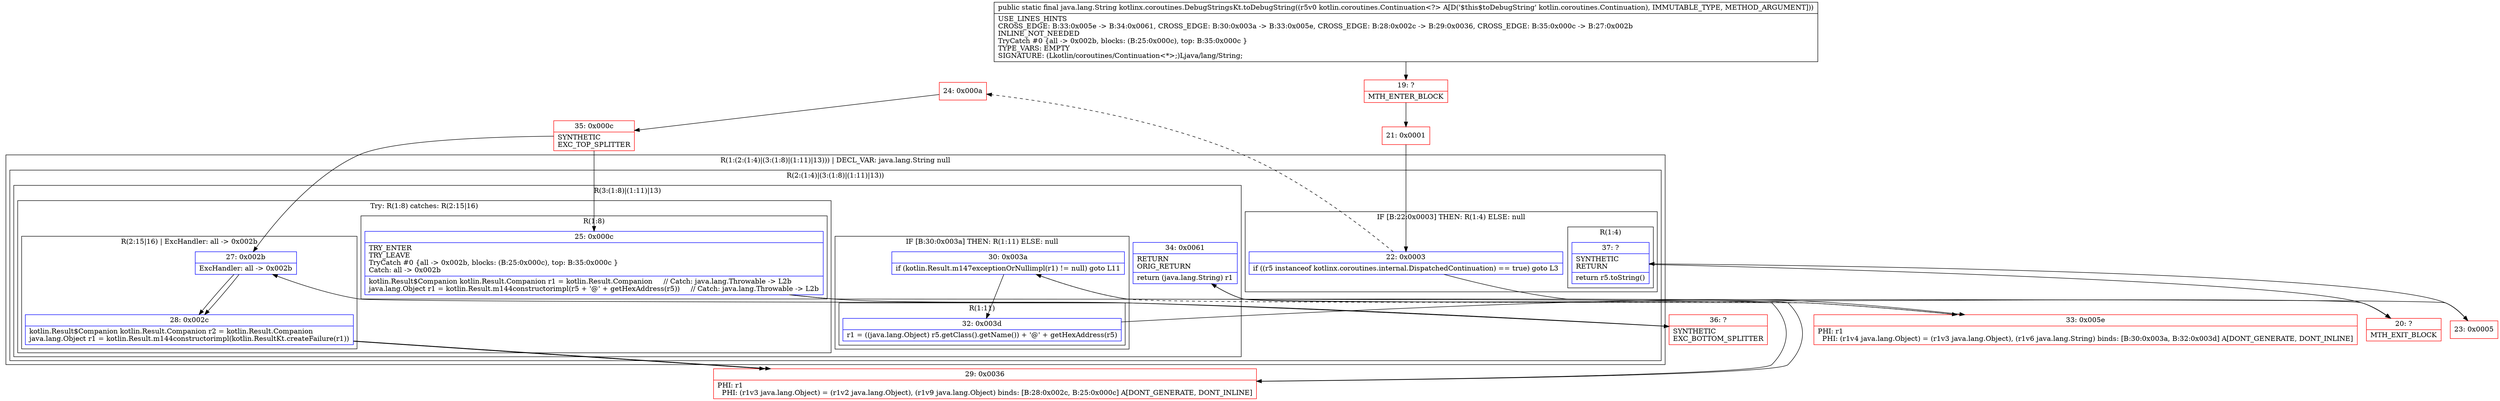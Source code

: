 digraph "CFG forkotlinx.coroutines.DebugStringsKt.toDebugString(Lkotlin\/coroutines\/Continuation;)Ljava\/lang\/String;" {
subgraph cluster_Region_2108728751 {
label = "R(1:(2:(1:4)|(3:(1:8)|(1:11)|13))) | DECL_VAR: java.lang.String null\l";
node [shape=record,color=blue];
subgraph cluster_Region_628736052 {
label = "R(2:(1:4)|(3:(1:8)|(1:11)|13))";
node [shape=record,color=blue];
subgraph cluster_IfRegion_1380333627 {
label = "IF [B:22:0x0003] THEN: R(1:4) ELSE: null";
node [shape=record,color=blue];
Node_22 [shape=record,label="{22\:\ 0x0003|if ((r5 instanceof kotlinx.coroutines.internal.DispatchedContinuation) == true) goto L3\l}"];
subgraph cluster_Region_1046123379 {
label = "R(1:4)";
node [shape=record,color=blue];
Node_37 [shape=record,label="{37\:\ ?|SYNTHETIC\lRETURN\l|return r5.toString()\l}"];
}
}
subgraph cluster_Region_1178588362 {
label = "R(3:(1:8)|(1:11)|13)";
node [shape=record,color=blue];
subgraph cluster_TryCatchRegion_766301273 {
label = "Try: R(1:8) catches: R(2:15|16)";
node [shape=record,color=blue];
subgraph cluster_Region_584010710 {
label = "R(1:8)";
node [shape=record,color=blue];
Node_25 [shape=record,label="{25\:\ 0x000c|TRY_ENTER\lTRY_LEAVE\lTryCatch #0 \{all \-\> 0x002b, blocks: (B:25:0x000c), top: B:35:0x000c \}\lCatch: all \-\> 0x002b\l|kotlin.Result$Companion kotlin.Result.Companion r1 = kotlin.Result.Companion     \/\/ Catch: java.lang.Throwable \-\> L2b\ljava.lang.Object r1 = kotlin.Result.m144constructorimpl(r5 + '@' + getHexAddress(r5))     \/\/ Catch: java.lang.Throwable \-\> L2b\l}"];
}
subgraph cluster_Region_2002506892 {
label = "R(2:15|16) | ExcHandler: all \-\> 0x002b\l";
node [shape=record,color=blue];
Node_27 [shape=record,label="{27\:\ 0x002b|ExcHandler: all \-\> 0x002b\l}"];
Node_28 [shape=record,label="{28\:\ 0x002c|kotlin.Result$Companion kotlin.Result.Companion r2 = kotlin.Result.Companion\ljava.lang.Object r1 = kotlin.Result.m144constructorimpl(kotlin.ResultKt.createFailure(r1))\l}"];
}
}
subgraph cluster_IfRegion_1313388087 {
label = "IF [B:30:0x003a] THEN: R(1:11) ELSE: null";
node [shape=record,color=blue];
Node_30 [shape=record,label="{30\:\ 0x003a|if (kotlin.Result.m147exceptionOrNullimpl(r1) != null) goto L11\l}"];
subgraph cluster_Region_557341355 {
label = "R(1:11)";
node [shape=record,color=blue];
Node_32 [shape=record,label="{32\:\ 0x003d|r1 = ((java.lang.Object) r5.getClass().getName()) + '@' + getHexAddress(r5)\l}"];
}
}
Node_34 [shape=record,label="{34\:\ 0x0061|RETURN\lORIG_RETURN\l|return (java.lang.String) r1\l}"];
}
}
}
subgraph cluster_Region_2002506892 {
label = "R(2:15|16) | ExcHandler: all \-\> 0x002b\l";
node [shape=record,color=blue];
Node_27 [shape=record,label="{27\:\ 0x002b|ExcHandler: all \-\> 0x002b\l}"];
Node_28 [shape=record,label="{28\:\ 0x002c|kotlin.Result$Companion kotlin.Result.Companion r2 = kotlin.Result.Companion\ljava.lang.Object r1 = kotlin.Result.m144constructorimpl(kotlin.ResultKt.createFailure(r1))\l}"];
}
Node_19 [shape=record,color=red,label="{19\:\ ?|MTH_ENTER_BLOCK\l}"];
Node_21 [shape=record,color=red,label="{21\:\ 0x0001}"];
Node_23 [shape=record,color=red,label="{23\:\ 0x0005}"];
Node_20 [shape=record,color=red,label="{20\:\ ?|MTH_EXIT_BLOCK\l}"];
Node_24 [shape=record,color=red,label="{24\:\ 0x000a}"];
Node_35 [shape=record,color=red,label="{35\:\ 0x000c|SYNTHETIC\lEXC_TOP_SPLITTER\l}"];
Node_29 [shape=record,color=red,label="{29\:\ 0x0036|PHI: r1 \l  PHI: (r1v3 java.lang.Object) = (r1v2 java.lang.Object), (r1v9 java.lang.Object) binds: [B:28:0x002c, B:25:0x000c] A[DONT_GENERATE, DONT_INLINE]\l}"];
Node_33 [shape=record,color=red,label="{33\:\ 0x005e|PHI: r1 \l  PHI: (r1v4 java.lang.Object) = (r1v3 java.lang.Object), (r1v6 java.lang.String) binds: [B:30:0x003a, B:32:0x003d] A[DONT_GENERATE, DONT_INLINE]\l}"];
Node_36 [shape=record,color=red,label="{36\:\ ?|SYNTHETIC\lEXC_BOTTOM_SPLITTER\l}"];
MethodNode[shape=record,label="{public static final java.lang.String kotlinx.coroutines.DebugStringsKt.toDebugString((r5v0 kotlin.coroutines.Continuation\<?\> A[D('$this$toDebugString' kotlin.coroutines.Continuation), IMMUTABLE_TYPE, METHOD_ARGUMENT]))  | USE_LINES_HINTS\lCROSS_EDGE: B:33:0x005e \-\> B:34:0x0061, CROSS_EDGE: B:30:0x003a \-\> B:33:0x005e, CROSS_EDGE: B:28:0x002c \-\> B:29:0x0036, CROSS_EDGE: B:35:0x000c \-\> B:27:0x002b\lINLINE_NOT_NEEDED\lTryCatch #0 \{all \-\> 0x002b, blocks: (B:25:0x000c), top: B:35:0x000c \}\lTYPE_VARS: EMPTY\lSIGNATURE: (Lkotlin\/coroutines\/Continuation\<*\>;)Ljava\/lang\/String;\l}"];
MethodNode -> Node_19;Node_22 -> Node_23;
Node_22 -> Node_24[style=dashed];
Node_37 -> Node_20;
Node_25 -> Node_29;
Node_25 -> Node_36;
Node_27 -> Node_28;
Node_28 -> Node_29;
Node_30 -> Node_32;
Node_30 -> Node_33[style=dashed];
Node_32 -> Node_33;
Node_34 -> Node_20;
Node_27 -> Node_28;
Node_28 -> Node_29;
Node_19 -> Node_21;
Node_21 -> Node_22;
Node_23 -> Node_37;
Node_24 -> Node_35;
Node_35 -> Node_25;
Node_35 -> Node_27;
Node_29 -> Node_30;
Node_33 -> Node_34;
Node_36 -> Node_27;
}


